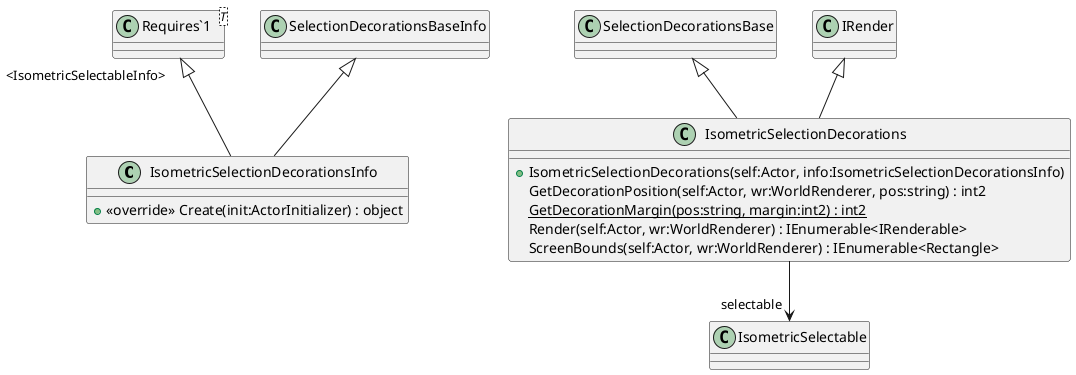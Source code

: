 @startuml
class IsometricSelectionDecorationsInfo {
    + <<override>> Create(init:ActorInitializer) : object
}
class IsometricSelectionDecorations {
    + IsometricSelectionDecorations(self:Actor, info:IsometricSelectionDecorationsInfo)
    GetDecorationPosition(self:Actor, wr:WorldRenderer, pos:string) : int2
    {static} GetDecorationMargin(pos:string, margin:int2) : int2
    Render(self:Actor, wr:WorldRenderer) : IEnumerable<IRenderable>
    ScreenBounds(self:Actor, wr:WorldRenderer) : IEnumerable<Rectangle>
}
class "Requires`1"<T> {
}
SelectionDecorationsBaseInfo <|-- IsometricSelectionDecorationsInfo
"Requires`1" "<IsometricSelectableInfo>" <|-- IsometricSelectionDecorationsInfo
SelectionDecorationsBase <|-- IsometricSelectionDecorations
IRender <|-- IsometricSelectionDecorations
IsometricSelectionDecorations --> "selectable" IsometricSelectable
@enduml
